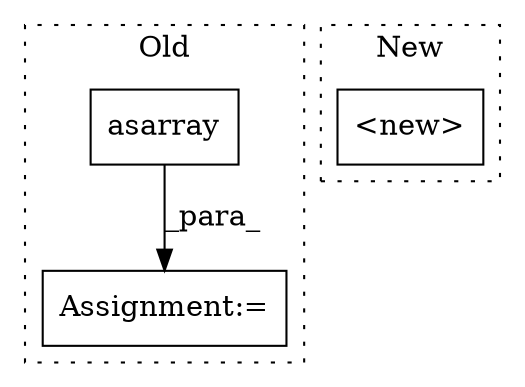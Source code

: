 digraph G {
subgraph cluster0 {
1 [label="asarray" a="32" s="3034,3072" l="8,1" shape="box"];
3 [label="Assignment:=" a="7" s="3027" l="1" shape="box"];
label = "Old";
style="dotted";
}
subgraph cluster1 {
2 [label="<new>" a="14" s="3200" l="17" shape="box"];
label = "New";
style="dotted";
}
1 -> 3 [label="_para_"];
}